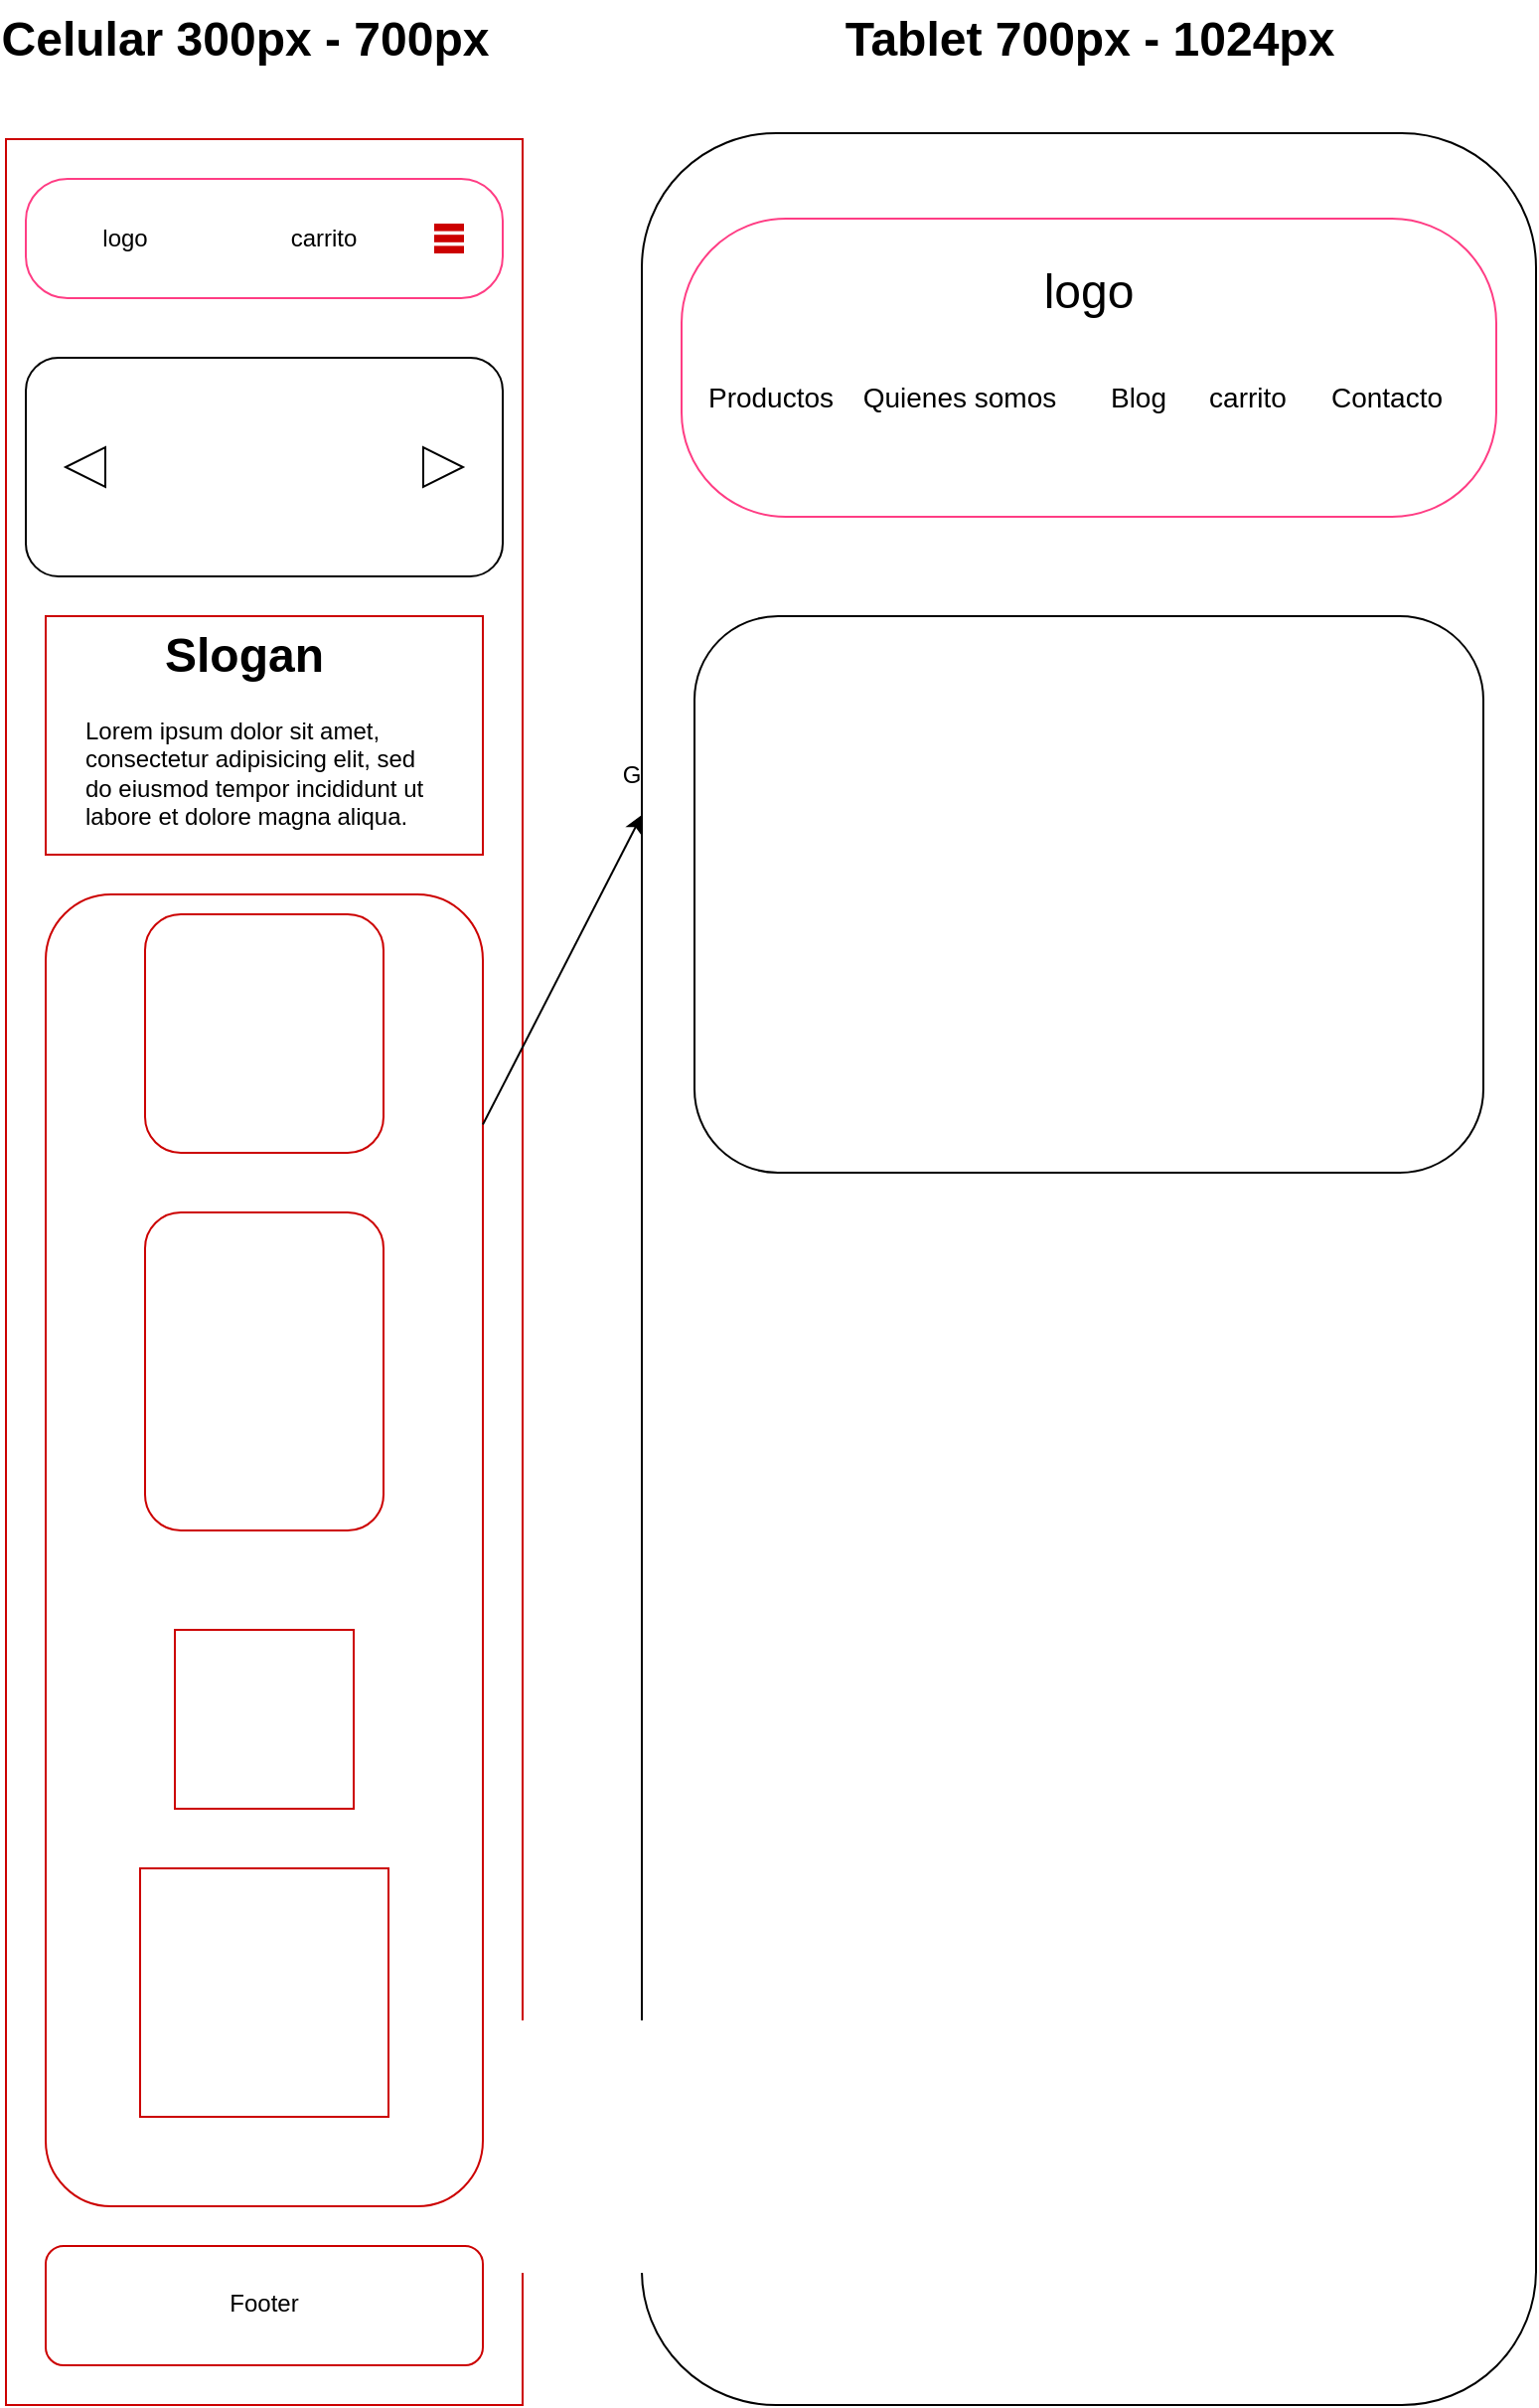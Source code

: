 <mxfile version="13.1.3" type="github">
  <diagram id="THPSRGsQop3PX9e4Uymi" name="Page-1">
    <mxGraphModel dx="1157" dy="600" grid="1" gridSize="10" guides="1" tooltips="1" connect="1" arrows="1" fold="1" page="1" pageScale="1" pageWidth="827" pageHeight="1169" math="0" shadow="0">
      <root>
        <mxCell id="0" />
        <mxCell id="1" parent="0" />
        <mxCell id="l3Q6PpPCziIq4NBjd-yP-11" value="" style="rounded=0;whiteSpace=wrap;html=1;strokeColor=#CC0000;gradientColor=none;" parent="1" vertex="1">
          <mxGeometry x="40" y="90" width="260" height="1140" as="geometry" />
        </mxCell>
        <mxCell id="SKLjpIydk1iUgqQTPu1M-3" value="" style="rounded=1;whiteSpace=wrap;html=1;strokeColor=#FF3D84;arcSize=35;" parent="1" vertex="1">
          <mxGeometry x="50" y="110" width="240" height="60" as="geometry" />
        </mxCell>
        <mxCell id="SKLjpIydk1iUgqQTPu1M-6" value="" style="shape=parallelMarker;direction=south;html=1;outlineConnect=0;strokeColor=#CC0000;fillColor=#f8cecc;" parent="1" vertex="1">
          <mxGeometry x="256" y="133" width="14" height="14" as="geometry" />
        </mxCell>
        <mxCell id="l3Q6PpPCziIq4NBjd-yP-1" value="" style="rounded=1;whiteSpace=wrap;html=1;" parent="1" vertex="1">
          <mxGeometry x="50" y="200" width="240" height="110" as="geometry" />
        </mxCell>
        <mxCell id="l3Q6PpPCziIq4NBjd-yP-3" value="" style="html=1;shadow=0;dashed=0;align=center;verticalAlign=middle;shape=mxgraph.arrows2.arrow;dy=0.6;dx=40;flipH=1;notch=0;" parent="1" vertex="1">
          <mxGeometry x="70" y="245" width="20" height="20" as="geometry" />
        </mxCell>
        <mxCell id="l3Q6PpPCziIq4NBjd-yP-6" value="" style="html=1;shadow=0;dashed=0;align=center;verticalAlign=middle;shape=mxgraph.arrows2.arrow;dy=0.6;dx=40;flipH=1;notch=0;rotation=-180;" parent="1" vertex="1">
          <mxGeometry x="250" y="245" width="20" height="20" as="geometry" />
        </mxCell>
        <mxCell id="l3Q6PpPCziIq4NBjd-yP-13" value="Celular 300px - 700px" style="text;strokeColor=none;fillColor=none;html=1;fontSize=24;fontStyle=1;verticalAlign=middle;align=center;" parent="1" vertex="1">
          <mxGeometry x="110" y="20" width="100" height="40" as="geometry" />
        </mxCell>
        <mxCell id="l3Q6PpPCziIq4NBjd-yP-14" value="carrito" style="text;html=1;strokeColor=none;fillColor=none;align=center;verticalAlign=middle;whiteSpace=wrap;rounded=0;" parent="1" vertex="1">
          <mxGeometry x="180" y="130" width="40" height="20" as="geometry" />
        </mxCell>
        <mxCell id="l3Q6PpPCziIq4NBjd-yP-15" value="logo" style="text;html=1;strokeColor=none;fillColor=none;align=center;verticalAlign=middle;whiteSpace=wrap;rounded=0;" parent="1" vertex="1">
          <mxGeometry x="80" y="130" width="40" height="20" as="geometry" />
        </mxCell>
        <mxCell id="l3Q6PpPCziIq4NBjd-yP-18" value="" style="rounded=0;whiteSpace=wrap;html=1;strokeColor=#CC0000;gradientColor=none;" parent="1" vertex="1">
          <mxGeometry x="60" y="330" width="220" height="120" as="geometry" />
        </mxCell>
        <mxCell id="l3Q6PpPCziIq4NBjd-yP-19" value="&lt;h1&gt;&amp;nbsp; &amp;nbsp; &amp;nbsp; Slogan&lt;/h1&gt;&lt;p&gt;Lorem ipsum dolor sit amet, consectetur adipisicing elit, sed do eiusmod tempor incididunt ut labore et dolore magna aliqua.&lt;/p&gt;" style="text;html=1;strokeColor=none;fillColor=none;spacing=5;spacingTop=-20;whiteSpace=wrap;overflow=hidden;rounded=0;" parent="1" vertex="1">
          <mxGeometry x="75" y="330" width="190" height="120" as="geometry" />
        </mxCell>
        <mxCell id="l3Q6PpPCziIq4NBjd-yP-21" value="" style="rounded=1;whiteSpace=wrap;html=1;strokeColor=#CC0000;gradientColor=none;" parent="1" vertex="1">
          <mxGeometry x="60" y="470" width="220" height="660" as="geometry" />
        </mxCell>
        <mxCell id="l3Q6PpPCziIq4NBjd-yP-22" value="" style="whiteSpace=wrap;html=1;aspect=fixed;strokeColor=#CC0000;gradientColor=none;" parent="1" vertex="1">
          <mxGeometry x="125" y="840" width="90" height="90" as="geometry" />
        </mxCell>
        <mxCell id="l3Q6PpPCziIq4NBjd-yP-23" value="" style="rounded=1;whiteSpace=wrap;html=1;strokeColor=#CC0000;gradientColor=none;direction=south;" parent="1" vertex="1">
          <mxGeometry x="110" y="480" width="120" height="120" as="geometry" />
        </mxCell>
        <mxCell id="l3Q6PpPCziIq4NBjd-yP-24" value="" style="whiteSpace=wrap;html=1;aspect=fixed;strokeColor=#CC0000;gradientColor=none;" parent="1" vertex="1">
          <mxGeometry x="107.5" y="960" width="125" height="125" as="geometry" />
        </mxCell>
        <mxCell id="l3Q6PpPCziIq4NBjd-yP-25" value="" style="rounded=1;whiteSpace=wrap;html=1;strokeColor=#CC0000;gradientColor=none;direction=south;" parent="1" vertex="1">
          <mxGeometry x="110" y="630" width="120" height="160" as="geometry" />
        </mxCell>
        <mxCell id="l3Q6PpPCziIq4NBjd-yP-30" value="" style="endArrow=classic;html=1;" parent="1" source="l3Q6PpPCziIq4NBjd-yP-21" edge="1">
          <mxGeometry width="50" height="50" relative="1" as="geometry">
            <mxPoint x="370" y="560" as="sourcePoint" />
            <mxPoint x="360" y="430" as="targetPoint" />
          </mxGeometry>
        </mxCell>
        <mxCell id="l3Q6PpPCziIq4NBjd-yP-31" value="Galería" style="text;html=1;strokeColor=none;fillColor=none;align=center;verticalAlign=middle;whiteSpace=wrap;rounded=0;" parent="1" vertex="1">
          <mxGeometry x="350" y="400" width="40" height="20" as="geometry" />
        </mxCell>
        <mxCell id="l3Q6PpPCziIq4NBjd-yP-32" value="" style="rounded=1;whiteSpace=wrap;html=1;strokeColor=#CC0000;gradientColor=none;" parent="1" vertex="1">
          <mxGeometry x="60" y="1150" width="220" height="60" as="geometry" />
        </mxCell>
        <mxCell id="l3Q6PpPCziIq4NBjd-yP-33" value="Footer" style="text;html=1;strokeColor=none;fillColor=none;align=center;verticalAlign=middle;whiteSpace=wrap;rounded=0;" parent="1" vertex="1">
          <mxGeometry x="150" y="1169" width="40" height="20" as="geometry" />
        </mxCell>
        <mxCell id="l3Q6PpPCziIq4NBjd-yP-34" value="Tablet 700px - 1024px" style="text;strokeColor=none;fillColor=none;html=1;fontSize=24;fontStyle=1;verticalAlign=middle;align=center;" parent="1" vertex="1">
          <mxGeometry x="535" y="20" width="100" height="40" as="geometry" />
        </mxCell>
        <mxCell id="MgB8OqWCWTAbXptHkMxC-3" value="" style="rounded=1;whiteSpace=wrap;html=1;" vertex="1" parent="1">
          <mxGeometry x="360" y="87" width="450" height="1143" as="geometry" />
        </mxCell>
        <mxCell id="MgB8OqWCWTAbXptHkMxC-7" value="" style="rounded=1;whiteSpace=wrap;html=1;strokeColor=#FF3D84;arcSize=35;" vertex="1" parent="1">
          <mxGeometry x="380" y="130" width="410" height="150" as="geometry" />
        </mxCell>
        <mxCell id="MgB8OqWCWTAbXptHkMxC-9" value="&lt;font style=&quot;font-size: 14px&quot;&gt;carrito&lt;/font&gt;" style="text;html=1;strokeColor=none;fillColor=none;align=center;verticalAlign=middle;whiteSpace=wrap;rounded=0;" vertex="1" parent="1">
          <mxGeometry x="640" y="200" width="50" height="40" as="geometry" />
        </mxCell>
        <mxCell id="MgB8OqWCWTAbXptHkMxC-10" value="&lt;font style=&quot;font-size: 24px&quot;&gt;logo&lt;/font&gt;" style="text;html=1;strokeColor=none;fillColor=none;align=center;verticalAlign=middle;whiteSpace=wrap;rounded=0;" vertex="1" parent="1">
          <mxGeometry x="530" y="133" width="110" height="67" as="geometry" />
        </mxCell>
        <mxCell id="MgB8OqWCWTAbXptHkMxC-11" value="&lt;font style=&quot;font-size: 14px&quot;&gt;Contacto&lt;/font&gt;" style="text;html=1;strokeColor=none;fillColor=none;align=center;verticalAlign=middle;whiteSpace=wrap;rounded=0;" vertex="1" parent="1">
          <mxGeometry x="710" y="200" width="50" height="40" as="geometry" />
        </mxCell>
        <mxCell id="MgB8OqWCWTAbXptHkMxC-12" value="&lt;font style=&quot;font-size: 14px&quot;&gt;Productos&lt;/font&gt;" style="text;html=1;strokeColor=none;fillColor=none;align=center;verticalAlign=middle;whiteSpace=wrap;rounded=0;" vertex="1" parent="1">
          <mxGeometry x="400" y="200" width="50" height="40" as="geometry" />
        </mxCell>
        <mxCell id="MgB8OqWCWTAbXptHkMxC-13" value="&lt;font style=&quot;font-size: 14px&quot;&gt;Quienes somos&lt;/font&gt;" style="text;html=1;strokeColor=none;fillColor=none;align=center;verticalAlign=middle;whiteSpace=wrap;rounded=0;" vertex="1" parent="1">
          <mxGeometry x="470" y="200" width="100" height="40" as="geometry" />
        </mxCell>
        <mxCell id="MgB8OqWCWTAbXptHkMxC-14" value="&lt;font style=&quot;font-size: 14px&quot;&gt;Blog&lt;/font&gt;" style="text;html=1;strokeColor=none;fillColor=none;align=center;verticalAlign=middle;whiteSpace=wrap;rounded=0;" vertex="1" parent="1">
          <mxGeometry x="585" y="200" width="50" height="40" as="geometry" />
        </mxCell>
        <mxCell id="MgB8OqWCWTAbXptHkMxC-15" value="" style="rounded=1;whiteSpace=wrap;html=1;" vertex="1" parent="1">
          <mxGeometry x="386.5" y="330" width="397" height="280" as="geometry" />
        </mxCell>
      </root>
    </mxGraphModel>
  </diagram>
</mxfile>
